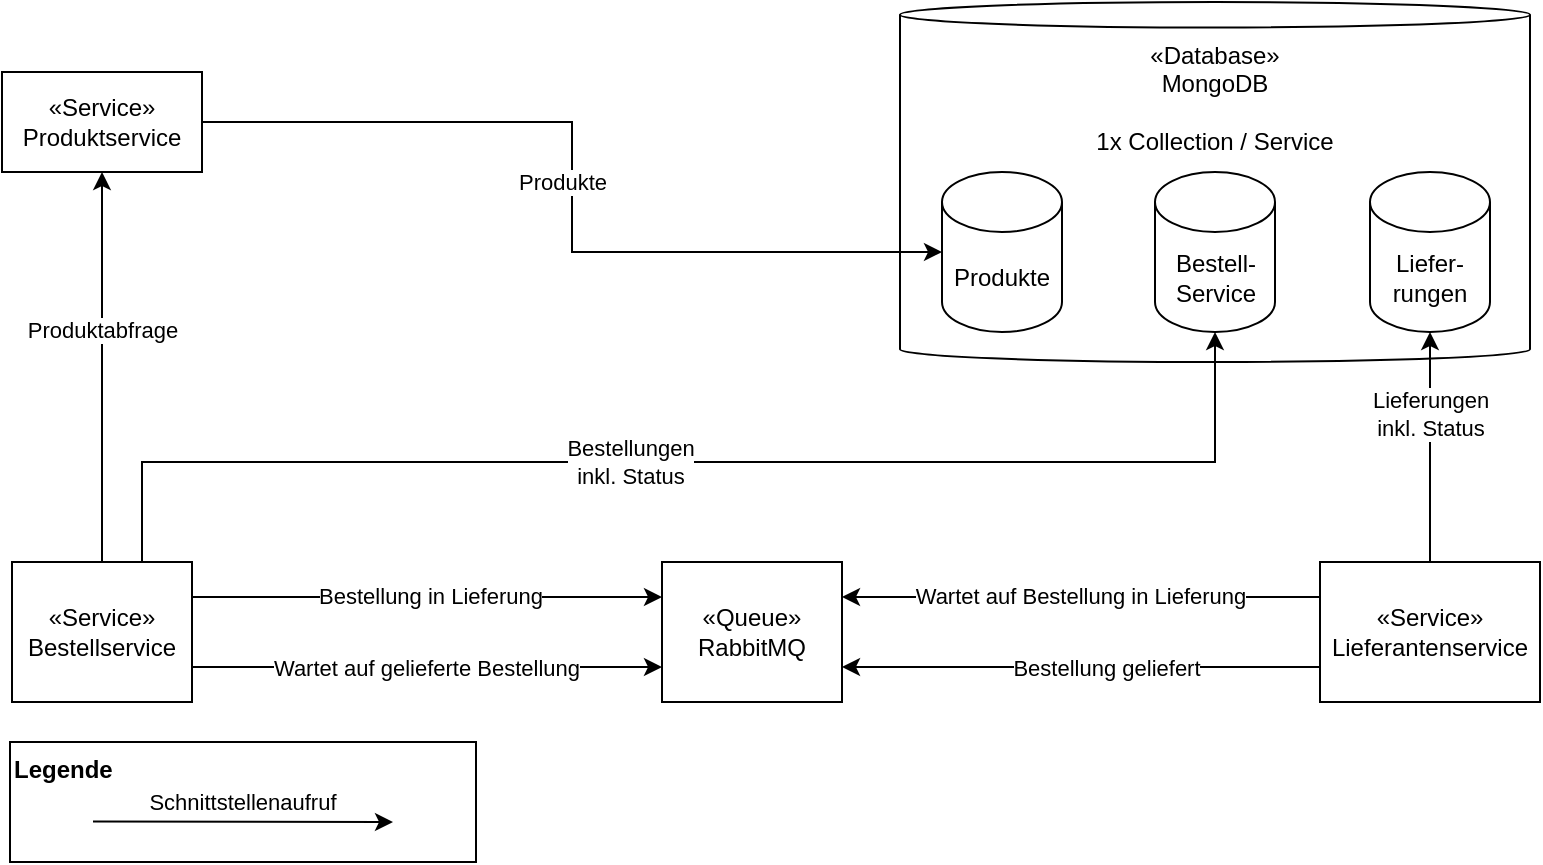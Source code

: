 <mxfile version="24.6.3" type="onedrive">
  <diagram name="Seite-1" id="1BPBs3GrA8giSS3eIHd0">
    <mxGraphModel grid="1" page="1" gridSize="10" guides="1" tooltips="1" connect="1" arrows="1" fold="1" pageScale="1" pageWidth="827" pageHeight="1169" math="0" shadow="0">
      <root>
        <mxCell id="0" />
        <mxCell id="1" parent="0" />
        <mxCell id="0oEBU2UaBOYINvg3kdbf-81" value="" style="endArrow=none;html=1;rounded=0;endFill=0;startArrow=classic;startFill=1;exitX=1;exitY=0.25;exitDx=0;exitDy=0;entryX=0;entryY=0.25;entryDx=0;entryDy=0;" edge="1" parent="1" source="0oEBU2UaBOYINvg3kdbf-79" target="0oEBU2UaBOYINvg3kdbf-76">
          <mxGeometry width="50" height="50" relative="1" as="geometry">
            <mxPoint x="380" y="310" as="sourcePoint" />
            <mxPoint x="619" y="310" as="targetPoint" />
          </mxGeometry>
        </mxCell>
        <mxCell id="0oEBU2UaBOYINvg3kdbf-96" value="&lt;div&gt;Wartet auf Bestellung in Lieferung&lt;br&gt;&lt;/div&gt;" style="edgeLabel;html=1;align=center;verticalAlign=middle;resizable=0;points=[];" vertex="1" connectable="0" parent="0oEBU2UaBOYINvg3kdbf-81">
          <mxGeometry x="-0.276" y="1" relative="1" as="geometry">
            <mxPoint x="32" as="offset" />
          </mxGeometry>
        </mxCell>
        <mxCell id="0oEBU2UaBOYINvg3kdbf-84" value="" style="endArrow=none;html=1;rounded=0;edgeStyle=orthogonalEdgeStyle;endFill=0;startArrow=classic;startFill=1;entryX=0.75;entryY=0;entryDx=0;entryDy=0;exitX=0.5;exitY=1;exitDx=0;exitDy=0;exitPerimeter=0;" edge="1" parent="1" source="EOP-RuhtxuEzOTBGiKzA-13" target="0oEBU2UaBOYINvg3kdbf-73">
          <mxGeometry width="50" height="50" relative="1" as="geometry">
            <mxPoint x="510" y="220" as="sourcePoint" />
            <mxPoint x="193.0" y="430" as="targetPoint" />
            <Array as="points">
              <mxPoint x="567" y="240" />
              <mxPoint x="30" y="240" />
              <mxPoint x="30" y="310" />
            </Array>
          </mxGeometry>
        </mxCell>
        <mxCell id="0oEBU2UaBOYINvg3kdbf-99" value="&lt;div&gt;Bestellungen&lt;/div&gt;&lt;div&gt;inkl. Status&lt;br&gt;&lt;/div&gt;" style="edgeLabel;html=1;align=center;verticalAlign=middle;resizable=0;points=[];rotation=0;" vertex="1" connectable="0" parent="0oEBU2UaBOYINvg3kdbf-84">
          <mxGeometry x="0.113" y="1" relative="1" as="geometry">
            <mxPoint x="28" y="-1" as="offset" />
          </mxGeometry>
        </mxCell>
        <mxCell id="0oEBU2UaBOYINvg3kdbf-85" value="" style="endArrow=classic;html=1;rounded=0;endFill=1;" edge="1" parent="1" source="0oEBU2UaBOYINvg3kdbf-76" target="EOP-RuhtxuEzOTBGiKzA-12">
          <mxGeometry width="50" height="50" relative="1" as="geometry">
            <mxPoint x="443" y="291" as="sourcePoint" />
            <mxPoint x="423" y="291" as="targetPoint" />
          </mxGeometry>
        </mxCell>
        <mxCell id="0oEBU2UaBOYINvg3kdbf-95" value="&lt;div&gt;Lieferungen&lt;/div&gt;&lt;div&gt;inkl. Status&lt;br&gt;&lt;/div&gt;" style="edgeLabel;html=1;align=center;verticalAlign=middle;resizable=0;points=[];" vertex="1" connectable="0" parent="0oEBU2UaBOYINvg3kdbf-85">
          <mxGeometry x="-0.659" y="1" relative="1" as="geometry">
            <mxPoint x="1" y="-55" as="offset" />
          </mxGeometry>
        </mxCell>
        <mxCell id="0oEBU2UaBOYINvg3kdbf-82" value="" style="endArrow=classic;html=1;rounded=0;entryX=0;entryY=0.25;entryDx=0;entryDy=0;startArrow=none;startFill=0;endFill=1;exitX=1;exitY=0.25;exitDx=0;exitDy=0;" edge="1" parent="1" source="0oEBU2UaBOYINvg3kdbf-73" target="0oEBU2UaBOYINvg3kdbf-79">
          <mxGeometry width="50" height="50" relative="1" as="geometry">
            <mxPoint x="193" y="320" as="sourcePoint" />
            <mxPoint x="323" y="320" as="targetPoint" />
          </mxGeometry>
        </mxCell>
        <mxCell id="0oEBU2UaBOYINvg3kdbf-98" value="&lt;div&gt;Bestellung in Lieferung&lt;br&gt;&lt;/div&gt;" style="edgeLabel;html=1;align=center;verticalAlign=middle;resizable=0;points=[];" vertex="1" connectable="0" parent="0oEBU2UaBOYINvg3kdbf-82">
          <mxGeometry x="0.057" relative="1" as="geometry">
            <mxPoint x="-5" y="-1" as="offset" />
          </mxGeometry>
        </mxCell>
        <mxCell id="EOP-RuhtxuEzOTBGiKzA-15" style="edgeStyle=orthogonalEdgeStyle;rounded=0;orthogonalLoop=1;jettySize=auto;html=1;exitX=1;exitY=0.5;exitDx=0;exitDy=0;endArrow=classic;endFill=1;startArrow=none;startFill=0;" edge="1" parent="1" source="0oEBU2UaBOYINvg3kdbf-77" target="EOP-RuhtxuEzOTBGiKzA-14">
          <mxGeometry relative="1" as="geometry" />
        </mxCell>
        <mxCell id="EOP-RuhtxuEzOTBGiKzA-16" value="Produkte" style="edgeLabel;html=1;align=center;verticalAlign=middle;resizable=0;points=[];" vertex="1" connectable="0" parent="EOP-RuhtxuEzOTBGiKzA-15">
          <mxGeometry x="-0.576" y="-2" relative="1" as="geometry">
            <mxPoint x="88" y="28" as="offset" />
          </mxGeometry>
        </mxCell>
        <mxCell id="0oEBU2UaBOYINvg3kdbf-78" value="&lt;div&gt;«Database»&lt;/div&gt;&lt;div&gt;MongoDB&lt;/div&gt;&lt;div&gt;&lt;br&gt;&lt;/div&gt;&lt;div&gt;1x Collection / Service&lt;br&gt;&lt;/div&gt;" style="shape=cylinder3;whiteSpace=wrap;html=1;boundedLbl=1;backgroundOutline=1;size=6.37;verticalAlign=top;fillColor=none;" vertex="1" parent="1">
          <mxGeometry x="409" y="10" width="315" height="180" as="geometry" />
        </mxCell>
        <mxCell id="0oEBU2UaBOYINvg3kdbf-77" value="&lt;div&gt;«Service»&lt;/div&gt;&lt;div&gt;Produktservice&lt;/div&gt;" style="html=1;whiteSpace=wrap;" vertex="1" parent="1">
          <mxGeometry x="-40" y="45" width="100" height="50" as="geometry" />
        </mxCell>
        <mxCell id="EOP-RuhtxuEzOTBGiKzA-5" style="edgeStyle=orthogonalEdgeStyle;rounded=0;orthogonalLoop=1;jettySize=auto;html=1;exitX=0;exitY=0.75;exitDx=0;exitDy=0;entryX=1;entryY=0.75;entryDx=0;entryDy=0;startArrow=classic;startFill=1;endArrow=none;endFill=0;" edge="1" parent="1" source="0oEBU2UaBOYINvg3kdbf-79" target="0oEBU2UaBOYINvg3kdbf-73">
          <mxGeometry relative="1" as="geometry" />
        </mxCell>
        <mxCell id="EOP-RuhtxuEzOTBGiKzA-6" value="&lt;div&gt;Wartet auf gelieferte Bestellung&lt;/div&gt;" style="edgeLabel;html=1;align=center;verticalAlign=middle;resizable=0;points=[];" vertex="1" connectable="0" parent="EOP-RuhtxuEzOTBGiKzA-5">
          <mxGeometry x="0.196" relative="1" as="geometry">
            <mxPoint x="22" as="offset" />
          </mxGeometry>
        </mxCell>
        <mxCell id="0oEBU2UaBOYINvg3kdbf-79" value="&lt;div&gt;«Queue»&lt;/div&gt;&lt;div&gt;RabbitMQ&lt;/div&gt;" style="html=1;whiteSpace=wrap;" vertex="1" parent="1">
          <mxGeometry x="290" y="290" width="90" height="70" as="geometry" />
        </mxCell>
        <mxCell id="0oEBU2UaBOYINvg3kdbf-73" value="&lt;div&gt;«Service»&lt;/div&gt;&lt;div&gt;Bestellservice&lt;/div&gt;" style="html=1;whiteSpace=wrap;" vertex="1" parent="1">
          <mxGeometry x="-35" y="290" width="90" height="70" as="geometry" />
        </mxCell>
        <mxCell id="EOP-RuhtxuEzOTBGiKzA-3" style="rounded=0;orthogonalLoop=1;jettySize=auto;html=1;entryX=1;entryY=0.75;entryDx=0;entryDy=0;exitX=0;exitY=0.75;exitDx=0;exitDy=0;" edge="1" parent="1" source="0oEBU2UaBOYINvg3kdbf-76" target="0oEBU2UaBOYINvg3kdbf-79">
          <mxGeometry relative="1" as="geometry" />
        </mxCell>
        <mxCell id="EOP-RuhtxuEzOTBGiKzA-4" value="&lt;div&gt;Bestellung geliefert&lt;br&gt;&lt;/div&gt;" style="edgeLabel;html=1;align=center;verticalAlign=middle;resizable=0;points=[];" vertex="1" connectable="0" parent="EOP-RuhtxuEzOTBGiKzA-3">
          <mxGeometry x="-0.195" relative="1" as="geometry">
            <mxPoint x="-11" as="offset" />
          </mxGeometry>
        </mxCell>
        <mxCell id="0oEBU2UaBOYINvg3kdbf-76" value="&lt;div&gt;«Service»&lt;/div&gt;&lt;div&gt;Lieferantenservice&lt;/div&gt;" style="html=1;whiteSpace=wrap;" vertex="1" parent="1">
          <mxGeometry x="619" y="290" width="110" height="70" as="geometry" />
        </mxCell>
        <mxCell id="EOP-RuhtxuEzOTBGiKzA-7" style="rounded=0;orthogonalLoop=1;jettySize=auto;html=1;exitX=0.5;exitY=0;exitDx=0;exitDy=0;entryX=0.5;entryY=1;entryDx=0;entryDy=0;" edge="1" parent="1" source="0oEBU2UaBOYINvg3kdbf-73" target="0oEBU2UaBOYINvg3kdbf-77">
          <mxGeometry relative="1" as="geometry">
            <mxPoint x="30.74" y="350" as="sourcePoint" />
            <mxPoint x="-14" y="90" as="targetPoint" />
          </mxGeometry>
        </mxCell>
        <mxCell id="EOP-RuhtxuEzOTBGiKzA-17" value="&lt;div&gt;Produktabfrage&lt;/div&gt;" style="edgeLabel;html=1;align=center;verticalAlign=middle;resizable=0;points=[];" vertex="1" connectable="0" parent="EOP-RuhtxuEzOTBGiKzA-7">
          <mxGeometry x="0.188" relative="1" as="geometry">
            <mxPoint as="offset" />
          </mxGeometry>
        </mxCell>
        <mxCell id="EOP-RuhtxuEzOTBGiKzA-12" value="&lt;div&gt;Liefer-&lt;/div&gt;&lt;div&gt;rungen&lt;br&gt;&lt;/div&gt;" style="shape=cylinder3;whiteSpace=wrap;html=1;boundedLbl=1;backgroundOutline=1;size=15;" vertex="1" parent="1">
          <mxGeometry x="644" y="95" width="60" height="80" as="geometry" />
        </mxCell>
        <mxCell id="EOP-RuhtxuEzOTBGiKzA-13" value="&lt;div&gt;Bestell-&lt;/div&gt;&lt;div&gt;Service&lt;br&gt;&lt;/div&gt;" style="shape=cylinder3;whiteSpace=wrap;html=1;boundedLbl=1;backgroundOutline=1;size=15;" vertex="1" parent="1">
          <mxGeometry x="536.5" y="95" width="60" height="80" as="geometry" />
        </mxCell>
        <mxCell id="EOP-RuhtxuEzOTBGiKzA-14" value="Produkte" style="shape=cylinder3;whiteSpace=wrap;html=1;boundedLbl=1;backgroundOutline=1;size=15;" vertex="1" parent="1">
          <mxGeometry x="430" y="95" width="60" height="80" as="geometry" />
        </mxCell>
        <mxCell id="EOP-RuhtxuEzOTBGiKzA-19" value="&lt;div&gt;&lt;b&gt;Legende&lt;/b&gt;&lt;br&gt;&lt;/div&gt;" style="rounded=0;whiteSpace=wrap;html=1;align=left;verticalAlign=top;" vertex="1" parent="1">
          <mxGeometry x="-36" y="380" width="233" height="60" as="geometry" />
        </mxCell>
        <mxCell id="EOP-RuhtxuEzOTBGiKzA-20" value="" style="endArrow=classic;html=1;rounded=0;endFill=1;" edge="1" parent="1">
          <mxGeometry width="50" height="50" relative="1" as="geometry">
            <mxPoint x="5.5" y="419.76" as="sourcePoint" />
            <mxPoint x="155.5" y="420" as="targetPoint" />
          </mxGeometry>
        </mxCell>
        <mxCell id="EOP-RuhtxuEzOTBGiKzA-22" value="&lt;div&gt;Schnittstellenaufruf&lt;/div&gt;" style="edgeLabel;html=1;align=center;verticalAlign=middle;resizable=0;points=[];" vertex="1" connectable="0" parent="EOP-RuhtxuEzOTBGiKzA-20">
          <mxGeometry x="0.042" y="3" relative="1" as="geometry">
            <mxPoint x="-4" y="-7" as="offset" />
          </mxGeometry>
        </mxCell>
      </root>
    </mxGraphModel>
  </diagram>
</mxfile>

